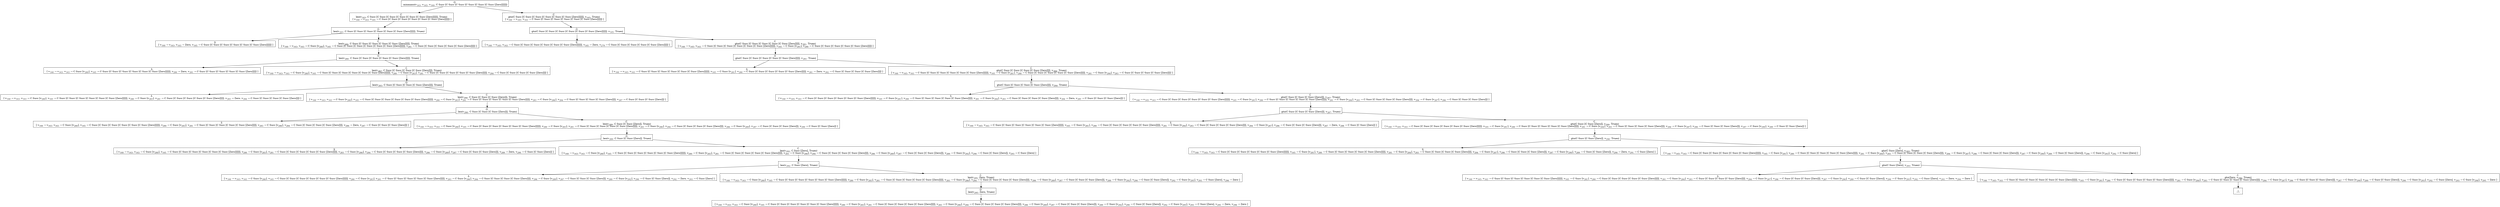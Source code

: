 digraph {
    graph [rankdir=TB
          ,bgcolor=transparent];
    node [shape=box
         ,fillcolor=white
         ,style=filled];
    0 [label=<O <BR/> minmaxo(v<SUB>163</SUB>, v<SUB>165</SUB>, v<SUB>160</SUB>, C Succ [C Succ [C Succ [C Succ [C Succ [C Succ [Zero]]]]]])>];
    1 [label=<C <BR/> leo(v<SUB>163</SUB>, C Succ [C Succ [C Succ [C Succ [C Succ [C Succ [Zero]]]]]], Trueo) <BR/>  [ v<SUB>160</SUB> &rarr; v<SUB>163</SUB>, v<SUB>165</SUB> &rarr; C Succ [C Succ [C Succ [C Succ [C Succ [C Succ [Zero]]]]]] ] >];
    2 [label=<C <BR/> gto(C Succ [C Succ [C Succ [C Succ [C Succ [C Succ [Zero]]]]]], v<SUB>165</SUB>, Trueo) <BR/>  [ v<SUB>160</SUB> &rarr; v<SUB>165</SUB>, v<SUB>163</SUB> &rarr; C Succ [C Succ [C Succ [C Succ [C Succ [C Succ [Zero]]]]]] ] >];
    3 [label=<O <BR/> leo(v<SUB>163</SUB>, C Succ [C Succ [C Succ [C Succ [C Succ [C Succ [Zero]]]]]], Trueo)>];
    4 [label=<S <BR/>  [ v<SUB>160</SUB> &rarr; v<SUB>163</SUB>, v<SUB>163</SUB> &rarr; Zero, v<SUB>165</SUB> &rarr; C Succ [C Succ [C Succ [C Succ [C Succ [C Succ [Zero]]]]]] ] >];
    5 [label=<C <BR/> leo(v<SUB>280</SUB>, C Succ [C Succ [C Succ [C Succ [C Succ [Zero]]]]], Trueo) <BR/>  [ v<SUB>160</SUB> &rarr; v<SUB>163</SUB>, v<SUB>163</SUB> &rarr; C Succ [v<SUB>280</SUB>], v<SUB>165</SUB> &rarr; C Succ [C Succ [C Succ [C Succ [C Succ [C Succ [Zero]]]]]], v<SUB>281</SUB> &rarr; C Succ [C Succ [C Succ [C Succ [C Succ [Zero]]]]] ] >];
    6 [label=<O <BR/> leo(v<SUB>280</SUB>, C Succ [C Succ [C Succ [C Succ [C Succ [Zero]]]]], Trueo)>];
    7 [label=<S <BR/>  [ v<SUB>160</SUB> &rarr; v<SUB>163</SUB>, v<SUB>163</SUB> &rarr; C Succ [v<SUB>280</SUB>], v<SUB>165</SUB> &rarr; C Succ [C Succ [C Succ [C Succ [C Succ [C Succ [Zero]]]]]], v<SUB>280</SUB> &rarr; Zero, v<SUB>281</SUB> &rarr; C Succ [C Succ [C Succ [C Succ [C Succ [Zero]]]]] ] >];
    8 [label=<C <BR/> leo(v<SUB>283</SUB>, C Succ [C Succ [C Succ [C Succ [Zero]]]], Trueo) <BR/>  [ v<SUB>160</SUB> &rarr; v<SUB>163</SUB>, v<SUB>163</SUB> &rarr; C Succ [v<SUB>280</SUB>], v<SUB>165</SUB> &rarr; C Succ [C Succ [C Succ [C Succ [C Succ [C Succ [Zero]]]]]], v<SUB>280</SUB> &rarr; C Succ [v<SUB>283</SUB>], v<SUB>281</SUB> &rarr; C Succ [C Succ [C Succ [C Succ [C Succ [Zero]]]]], v<SUB>284</SUB> &rarr; C Succ [C Succ [C Succ [C Succ [Zero]]]] ] >];
    9 [label=<O <BR/> leo(v<SUB>283</SUB>, C Succ [C Succ [C Succ [C Succ [Zero]]]], Trueo)>];
    10 [label=<S <BR/>  [ v<SUB>160</SUB> &rarr; v<SUB>163</SUB>, v<SUB>163</SUB> &rarr; C Succ [v<SUB>280</SUB>], v<SUB>165</SUB> &rarr; C Succ [C Succ [C Succ [C Succ [C Succ [C Succ [Zero]]]]]], v<SUB>280</SUB> &rarr; C Succ [v<SUB>283</SUB>], v<SUB>281</SUB> &rarr; C Succ [C Succ [C Succ [C Succ [C Succ [Zero]]]]], v<SUB>283</SUB> &rarr; Zero, v<SUB>284</SUB> &rarr; C Succ [C Succ [C Succ [C Succ [Zero]]]] ] >];
    11 [label=<C <BR/> leo(v<SUB>286</SUB>, C Succ [C Succ [C Succ [Zero]]], Trueo) <BR/>  [ v<SUB>160</SUB> &rarr; v<SUB>163</SUB>, v<SUB>163</SUB> &rarr; C Succ [v<SUB>280</SUB>], v<SUB>165</SUB> &rarr; C Succ [C Succ [C Succ [C Succ [C Succ [C Succ [Zero]]]]]], v<SUB>280</SUB> &rarr; C Succ [v<SUB>283</SUB>], v<SUB>281</SUB> &rarr; C Succ [C Succ [C Succ [C Succ [C Succ [Zero]]]]], v<SUB>283</SUB> &rarr; C Succ [v<SUB>286</SUB>], v<SUB>284</SUB> &rarr; C Succ [C Succ [C Succ [C Succ [Zero]]]], v<SUB>287</SUB> &rarr; C Succ [C Succ [C Succ [Zero]]] ] >];
    12 [label=<O <BR/> leo(v<SUB>286</SUB>, C Succ [C Succ [C Succ [Zero]]], Trueo)>];
    13 [label=<S <BR/>  [ v<SUB>160</SUB> &rarr; v<SUB>163</SUB>, v<SUB>163</SUB> &rarr; C Succ [v<SUB>280</SUB>], v<SUB>165</SUB> &rarr; C Succ [C Succ [C Succ [C Succ [C Succ [C Succ [Zero]]]]]], v<SUB>280</SUB> &rarr; C Succ [v<SUB>283</SUB>], v<SUB>281</SUB> &rarr; C Succ [C Succ [C Succ [C Succ [C Succ [Zero]]]]], v<SUB>283</SUB> &rarr; C Succ [v<SUB>286</SUB>], v<SUB>284</SUB> &rarr; C Succ [C Succ [C Succ [C Succ [Zero]]]], v<SUB>286</SUB> &rarr; Zero, v<SUB>287</SUB> &rarr; C Succ [C Succ [C Succ [Zero]]] ] >];
    14 [label=<C <BR/> leo(v<SUB>289</SUB>, C Succ [C Succ [Zero]], Trueo) <BR/>  [ v<SUB>160</SUB> &rarr; v<SUB>163</SUB>, v<SUB>163</SUB> &rarr; C Succ [v<SUB>280</SUB>], v<SUB>165</SUB> &rarr; C Succ [C Succ [C Succ [C Succ [C Succ [C Succ [Zero]]]]]], v<SUB>280</SUB> &rarr; C Succ [v<SUB>283</SUB>], v<SUB>281</SUB> &rarr; C Succ [C Succ [C Succ [C Succ [C Succ [Zero]]]]], v<SUB>283</SUB> &rarr; C Succ [v<SUB>286</SUB>], v<SUB>284</SUB> &rarr; C Succ [C Succ [C Succ [C Succ [Zero]]]], v<SUB>286</SUB> &rarr; C Succ [v<SUB>289</SUB>], v<SUB>287</SUB> &rarr; C Succ [C Succ [C Succ [Zero]]], v<SUB>290</SUB> &rarr; C Succ [C Succ [Zero]] ] >];
    15 [label=<O <BR/> leo(v<SUB>289</SUB>, C Succ [C Succ [Zero]], Trueo)>];
    16 [label=<S <BR/>  [ v<SUB>160</SUB> &rarr; v<SUB>163</SUB>, v<SUB>163</SUB> &rarr; C Succ [v<SUB>280</SUB>], v<SUB>165</SUB> &rarr; C Succ [C Succ [C Succ [C Succ [C Succ [C Succ [Zero]]]]]], v<SUB>280</SUB> &rarr; C Succ [v<SUB>283</SUB>], v<SUB>281</SUB> &rarr; C Succ [C Succ [C Succ [C Succ [C Succ [Zero]]]]], v<SUB>283</SUB> &rarr; C Succ [v<SUB>286</SUB>], v<SUB>284</SUB> &rarr; C Succ [C Succ [C Succ [C Succ [Zero]]]], v<SUB>286</SUB> &rarr; C Succ [v<SUB>289</SUB>], v<SUB>287</SUB> &rarr; C Succ [C Succ [C Succ [Zero]]], v<SUB>289</SUB> &rarr; Zero, v<SUB>290</SUB> &rarr; C Succ [C Succ [Zero]] ] >];
    17 [label=<C <BR/> leo(v<SUB>292</SUB>, C Succ [Zero], Trueo) <BR/>  [ v<SUB>160</SUB> &rarr; v<SUB>163</SUB>, v<SUB>163</SUB> &rarr; C Succ [v<SUB>280</SUB>], v<SUB>165</SUB> &rarr; C Succ [C Succ [C Succ [C Succ [C Succ [C Succ [Zero]]]]]], v<SUB>280</SUB> &rarr; C Succ [v<SUB>283</SUB>], v<SUB>281</SUB> &rarr; C Succ [C Succ [C Succ [C Succ [C Succ [Zero]]]]], v<SUB>283</SUB> &rarr; C Succ [v<SUB>286</SUB>], v<SUB>284</SUB> &rarr; C Succ [C Succ [C Succ [C Succ [Zero]]]], v<SUB>286</SUB> &rarr; C Succ [v<SUB>289</SUB>], v<SUB>287</SUB> &rarr; C Succ [C Succ [C Succ [Zero]]], v<SUB>289</SUB> &rarr; C Succ [v<SUB>292</SUB>], v<SUB>290</SUB> &rarr; C Succ [C Succ [Zero]], v<SUB>293</SUB> &rarr; C Succ [Zero] ] >];
    18 [label=<O <BR/> leo(v<SUB>292</SUB>, C Succ [Zero], Trueo)>];
    19 [label=<S <BR/>  [ v<SUB>160</SUB> &rarr; v<SUB>163</SUB>, v<SUB>163</SUB> &rarr; C Succ [v<SUB>280</SUB>], v<SUB>165</SUB> &rarr; C Succ [C Succ [C Succ [C Succ [C Succ [C Succ [Zero]]]]]], v<SUB>280</SUB> &rarr; C Succ [v<SUB>283</SUB>], v<SUB>281</SUB> &rarr; C Succ [C Succ [C Succ [C Succ [C Succ [Zero]]]]], v<SUB>283</SUB> &rarr; C Succ [v<SUB>286</SUB>], v<SUB>284</SUB> &rarr; C Succ [C Succ [C Succ [C Succ [Zero]]]], v<SUB>286</SUB> &rarr; C Succ [v<SUB>289</SUB>], v<SUB>287</SUB> &rarr; C Succ [C Succ [C Succ [Zero]]], v<SUB>289</SUB> &rarr; C Succ [v<SUB>292</SUB>], v<SUB>290</SUB> &rarr; C Succ [C Succ [Zero]], v<SUB>292</SUB> &rarr; Zero, v<SUB>293</SUB> &rarr; C Succ [Zero] ] >];
    20 [label=<C <BR/> leo(v<SUB>295</SUB>, Zero, Trueo) <BR/>  [ v<SUB>160</SUB> &rarr; v<SUB>163</SUB>, v<SUB>163</SUB> &rarr; C Succ [v<SUB>280</SUB>], v<SUB>165</SUB> &rarr; C Succ [C Succ [C Succ [C Succ [C Succ [C Succ [Zero]]]]]], v<SUB>280</SUB> &rarr; C Succ [v<SUB>283</SUB>], v<SUB>281</SUB> &rarr; C Succ [C Succ [C Succ [C Succ [C Succ [Zero]]]]], v<SUB>283</SUB> &rarr; C Succ [v<SUB>286</SUB>], v<SUB>284</SUB> &rarr; C Succ [C Succ [C Succ [C Succ [Zero]]]], v<SUB>286</SUB> &rarr; C Succ [v<SUB>289</SUB>], v<SUB>287</SUB> &rarr; C Succ [C Succ [C Succ [Zero]]], v<SUB>289</SUB> &rarr; C Succ [v<SUB>292</SUB>], v<SUB>290</SUB> &rarr; C Succ [C Succ [Zero]], v<SUB>292</SUB> &rarr; C Succ [v<SUB>295</SUB>], v<SUB>293</SUB> &rarr; C Succ [Zero], v<SUB>296</SUB> &rarr; Zero ] >];
    21 [label=<O <BR/> leo(v<SUB>295</SUB>, Zero, Trueo)>];
    22 [label=<S <BR/>  [ v<SUB>160</SUB> &rarr; v<SUB>163</SUB>, v<SUB>163</SUB> &rarr; C Succ [v<SUB>280</SUB>], v<SUB>165</SUB> &rarr; C Succ [C Succ [C Succ [C Succ [C Succ [C Succ [Zero]]]]]], v<SUB>280</SUB> &rarr; C Succ [v<SUB>283</SUB>], v<SUB>281</SUB> &rarr; C Succ [C Succ [C Succ [C Succ [C Succ [Zero]]]]], v<SUB>283</SUB> &rarr; C Succ [v<SUB>286</SUB>], v<SUB>284</SUB> &rarr; C Succ [C Succ [C Succ [C Succ [Zero]]]], v<SUB>286</SUB> &rarr; C Succ [v<SUB>289</SUB>], v<SUB>287</SUB> &rarr; C Succ [C Succ [C Succ [Zero]]], v<SUB>289</SUB> &rarr; C Succ [v<SUB>292</SUB>], v<SUB>290</SUB> &rarr; C Succ [C Succ [Zero]], v<SUB>292</SUB> &rarr; C Succ [v<SUB>295</SUB>], v<SUB>293</SUB> &rarr; C Succ [Zero], v<SUB>295</SUB> &rarr; Zero, v<SUB>296</SUB> &rarr; Zero ] >];
    23 [label=<O <BR/> gto(C Succ [C Succ [C Succ [C Succ [C Succ [C Succ [Zero]]]]]], v<SUB>165</SUB>, Trueo)>];
    24 [label=<S <BR/>  [ v<SUB>160</SUB> &rarr; v<SUB>165</SUB>, v<SUB>163</SUB> &rarr; C Succ [C Succ [C Succ [C Succ [C Succ [C Succ [Zero]]]]]], v<SUB>165</SUB> &rarr; Zero, v<SUB>279</SUB> &rarr; C Succ [C Succ [C Succ [C Succ [C Succ [Zero]]]]] ] >];
    25 [label=<C <BR/> gto(C Succ [C Succ [C Succ [C Succ [C Succ [Zero]]]]], v<SUB>281</SUB>, Trueo) <BR/>  [ v<SUB>160</SUB> &rarr; v<SUB>165</SUB>, v<SUB>163</SUB> &rarr; C Succ [C Succ [C Succ [C Succ [C Succ [C Succ [Zero]]]]]], v<SUB>165</SUB> &rarr; C Succ [v<SUB>281</SUB>], v<SUB>280</SUB> &rarr; C Succ [C Succ [C Succ [C Succ [C Succ [Zero]]]]] ] >];
    26 [label=<O <BR/> gto(C Succ [C Succ [C Succ [C Succ [C Succ [Zero]]]]], v<SUB>281</SUB>, Trueo)>];
    27 [label=<S <BR/>  [ v<SUB>160</SUB> &rarr; v<SUB>165</SUB>, v<SUB>163</SUB> &rarr; C Succ [C Succ [C Succ [C Succ [C Succ [C Succ [Zero]]]]]], v<SUB>165</SUB> &rarr; C Succ [v<SUB>281</SUB>], v<SUB>280</SUB> &rarr; C Succ [C Succ [C Succ [C Succ [C Succ [Zero]]]]], v<SUB>281</SUB> &rarr; Zero, v<SUB>282</SUB> &rarr; C Succ [C Succ [C Succ [C Succ [Zero]]]] ] >];
    28 [label=<C <BR/> gto(C Succ [C Succ [C Succ [C Succ [Zero]]]], v<SUB>284</SUB>, Trueo) <BR/>  [ v<SUB>160</SUB> &rarr; v<SUB>165</SUB>, v<SUB>163</SUB> &rarr; C Succ [C Succ [C Succ [C Succ [C Succ [C Succ [Zero]]]]]], v<SUB>165</SUB> &rarr; C Succ [v<SUB>281</SUB>], v<SUB>280</SUB> &rarr; C Succ [C Succ [C Succ [C Succ [C Succ [Zero]]]]], v<SUB>281</SUB> &rarr; C Succ [v<SUB>284</SUB>], v<SUB>283</SUB> &rarr; C Succ [C Succ [C Succ [C Succ [Zero]]]] ] >];
    29 [label=<O <BR/> gto(C Succ [C Succ [C Succ [C Succ [Zero]]]], v<SUB>284</SUB>, Trueo)>];
    30 [label=<S <BR/>  [ v<SUB>160</SUB> &rarr; v<SUB>165</SUB>, v<SUB>163</SUB> &rarr; C Succ [C Succ [C Succ [C Succ [C Succ [C Succ [Zero]]]]]], v<SUB>165</SUB> &rarr; C Succ [v<SUB>281</SUB>], v<SUB>280</SUB> &rarr; C Succ [C Succ [C Succ [C Succ [C Succ [Zero]]]]], v<SUB>281</SUB> &rarr; C Succ [v<SUB>284</SUB>], v<SUB>283</SUB> &rarr; C Succ [C Succ [C Succ [C Succ [Zero]]]], v<SUB>284</SUB> &rarr; Zero, v<SUB>285</SUB> &rarr; C Succ [C Succ [C Succ [Zero]]] ] >];
    31 [label=<C <BR/> gto(C Succ [C Succ [C Succ [Zero]]], v<SUB>287</SUB>, Trueo) <BR/>  [ v<SUB>160</SUB> &rarr; v<SUB>165</SUB>, v<SUB>163</SUB> &rarr; C Succ [C Succ [C Succ [C Succ [C Succ [C Succ [Zero]]]]]], v<SUB>165</SUB> &rarr; C Succ [v<SUB>281</SUB>], v<SUB>280</SUB> &rarr; C Succ [C Succ [C Succ [C Succ [C Succ [Zero]]]]], v<SUB>281</SUB> &rarr; C Succ [v<SUB>284</SUB>], v<SUB>283</SUB> &rarr; C Succ [C Succ [C Succ [C Succ [Zero]]]], v<SUB>284</SUB> &rarr; C Succ [v<SUB>287</SUB>], v<SUB>286</SUB> &rarr; C Succ [C Succ [C Succ [Zero]]] ] >];
    32 [label=<O <BR/> gto(C Succ [C Succ [C Succ [Zero]]], v<SUB>287</SUB>, Trueo)>];
    33 [label=<S <BR/>  [ v<SUB>160</SUB> &rarr; v<SUB>165</SUB>, v<SUB>163</SUB> &rarr; C Succ [C Succ [C Succ [C Succ [C Succ [C Succ [Zero]]]]]], v<SUB>165</SUB> &rarr; C Succ [v<SUB>281</SUB>], v<SUB>280</SUB> &rarr; C Succ [C Succ [C Succ [C Succ [C Succ [Zero]]]]], v<SUB>281</SUB> &rarr; C Succ [v<SUB>284</SUB>], v<SUB>283</SUB> &rarr; C Succ [C Succ [C Succ [C Succ [Zero]]]], v<SUB>284</SUB> &rarr; C Succ [v<SUB>287</SUB>], v<SUB>286</SUB> &rarr; C Succ [C Succ [C Succ [Zero]]], v<SUB>287</SUB> &rarr; Zero, v<SUB>288</SUB> &rarr; C Succ [C Succ [Zero]] ] >];
    34 [label=<C <BR/> gto(C Succ [C Succ [Zero]], v<SUB>290</SUB>, Trueo) <BR/>  [ v<SUB>160</SUB> &rarr; v<SUB>165</SUB>, v<SUB>163</SUB> &rarr; C Succ [C Succ [C Succ [C Succ [C Succ [C Succ [Zero]]]]]], v<SUB>165</SUB> &rarr; C Succ [v<SUB>281</SUB>], v<SUB>280</SUB> &rarr; C Succ [C Succ [C Succ [C Succ [C Succ [Zero]]]]], v<SUB>281</SUB> &rarr; C Succ [v<SUB>284</SUB>], v<SUB>283</SUB> &rarr; C Succ [C Succ [C Succ [C Succ [Zero]]]], v<SUB>284</SUB> &rarr; C Succ [v<SUB>287</SUB>], v<SUB>286</SUB> &rarr; C Succ [C Succ [C Succ [Zero]]], v<SUB>287</SUB> &rarr; C Succ [v<SUB>290</SUB>], v<SUB>289</SUB> &rarr; C Succ [C Succ [Zero]] ] >];
    35 [label=<O <BR/> gto(C Succ [C Succ [Zero]], v<SUB>290</SUB>, Trueo)>];
    36 [label=<S <BR/>  [ v<SUB>160</SUB> &rarr; v<SUB>165</SUB>, v<SUB>163</SUB> &rarr; C Succ [C Succ [C Succ [C Succ [C Succ [C Succ [Zero]]]]]], v<SUB>165</SUB> &rarr; C Succ [v<SUB>281</SUB>], v<SUB>280</SUB> &rarr; C Succ [C Succ [C Succ [C Succ [C Succ [Zero]]]]], v<SUB>281</SUB> &rarr; C Succ [v<SUB>284</SUB>], v<SUB>283</SUB> &rarr; C Succ [C Succ [C Succ [C Succ [Zero]]]], v<SUB>284</SUB> &rarr; C Succ [v<SUB>287</SUB>], v<SUB>286</SUB> &rarr; C Succ [C Succ [C Succ [Zero]]], v<SUB>287</SUB> &rarr; C Succ [v<SUB>290</SUB>], v<SUB>289</SUB> &rarr; C Succ [C Succ [Zero]], v<SUB>290</SUB> &rarr; Zero, v<SUB>291</SUB> &rarr; C Succ [Zero] ] >];
    37 [label=<C <BR/> gto(C Succ [Zero], v<SUB>293</SUB>, Trueo) <BR/>  [ v<SUB>160</SUB> &rarr; v<SUB>165</SUB>, v<SUB>163</SUB> &rarr; C Succ [C Succ [C Succ [C Succ [C Succ [C Succ [Zero]]]]]], v<SUB>165</SUB> &rarr; C Succ [v<SUB>281</SUB>], v<SUB>280</SUB> &rarr; C Succ [C Succ [C Succ [C Succ [C Succ [Zero]]]]], v<SUB>281</SUB> &rarr; C Succ [v<SUB>284</SUB>], v<SUB>283</SUB> &rarr; C Succ [C Succ [C Succ [C Succ [Zero]]]], v<SUB>284</SUB> &rarr; C Succ [v<SUB>287</SUB>], v<SUB>286</SUB> &rarr; C Succ [C Succ [C Succ [Zero]]], v<SUB>287</SUB> &rarr; C Succ [v<SUB>290</SUB>], v<SUB>289</SUB> &rarr; C Succ [C Succ [Zero]], v<SUB>290</SUB> &rarr; C Succ [v<SUB>293</SUB>], v<SUB>292</SUB> &rarr; C Succ [Zero] ] >];
    38 [label=<O <BR/> gto(C Succ [Zero], v<SUB>293</SUB>, Trueo)>];
    39 [label=<S <BR/>  [ v<SUB>160</SUB> &rarr; v<SUB>165</SUB>, v<SUB>163</SUB> &rarr; C Succ [C Succ [C Succ [C Succ [C Succ [C Succ [Zero]]]]]], v<SUB>165</SUB> &rarr; C Succ [v<SUB>281</SUB>], v<SUB>280</SUB> &rarr; C Succ [C Succ [C Succ [C Succ [C Succ [Zero]]]]], v<SUB>281</SUB> &rarr; C Succ [v<SUB>284</SUB>], v<SUB>283</SUB> &rarr; C Succ [C Succ [C Succ [C Succ [Zero]]]], v<SUB>284</SUB> &rarr; C Succ [v<SUB>287</SUB>], v<SUB>286</SUB> &rarr; C Succ [C Succ [C Succ [Zero]]], v<SUB>287</SUB> &rarr; C Succ [v<SUB>290</SUB>], v<SUB>289</SUB> &rarr; C Succ [C Succ [Zero]], v<SUB>290</SUB> &rarr; C Succ [v<SUB>293</SUB>], v<SUB>292</SUB> &rarr; C Succ [Zero], v<SUB>293</SUB> &rarr; Zero, v<SUB>294</SUB> &rarr; Zero ] >];
    40 [label=<C <BR/> gto(Zero, v<SUB>296</SUB>, Trueo) <BR/>  [ v<SUB>160</SUB> &rarr; v<SUB>165</SUB>, v<SUB>163</SUB> &rarr; C Succ [C Succ [C Succ [C Succ [C Succ [C Succ [Zero]]]]]], v<SUB>165</SUB> &rarr; C Succ [v<SUB>281</SUB>], v<SUB>280</SUB> &rarr; C Succ [C Succ [C Succ [C Succ [C Succ [Zero]]]]], v<SUB>281</SUB> &rarr; C Succ [v<SUB>284</SUB>], v<SUB>283</SUB> &rarr; C Succ [C Succ [C Succ [C Succ [Zero]]]], v<SUB>284</SUB> &rarr; C Succ [v<SUB>287</SUB>], v<SUB>286</SUB> &rarr; C Succ [C Succ [C Succ [Zero]]], v<SUB>287</SUB> &rarr; C Succ [v<SUB>290</SUB>], v<SUB>289</SUB> &rarr; C Succ [C Succ [Zero]], v<SUB>290</SUB> &rarr; C Succ [v<SUB>293</SUB>], v<SUB>292</SUB> &rarr; C Succ [Zero], v<SUB>293</SUB> &rarr; C Succ [v<SUB>296</SUB>], v<SUB>295</SUB> &rarr; Zero ] >];
    41 [label=<_|_>];
    0 -> 1 [label=""];
    0 -> 2 [label=""];
    1 -> 3 [label=""];
    2 -> 23 [label=""];
    3 -> 4 [label=""];
    3 -> 5 [label=""];
    5 -> 6 [label=""];
    6 -> 7 [label=""];
    6 -> 8 [label=""];
    8 -> 9 [label=""];
    9 -> 10 [label=""];
    9 -> 11 [label=""];
    11 -> 12 [label=""];
    12 -> 13 [label=""];
    12 -> 14 [label=""];
    14 -> 15 [label=""];
    15 -> 16 [label=""];
    15 -> 17 [label=""];
    17 -> 18 [label=""];
    18 -> 19 [label=""];
    18 -> 20 [label=""];
    20 -> 21 [label=""];
    21 -> 22 [label=""];
    23 -> 24 [label=""];
    23 -> 25 [label=""];
    25 -> 26 [label=""];
    26 -> 27 [label=""];
    26 -> 28 [label=""];
    28 -> 29 [label=""];
    29 -> 30 [label=""];
    29 -> 31 [label=""];
    31 -> 32 [label=""];
    32 -> 33 [label=""];
    32 -> 34 [label=""];
    34 -> 35 [label=""];
    35 -> 36 [label=""];
    35 -> 37 [label=""];
    37 -> 38 [label=""];
    38 -> 39 [label=""];
    38 -> 40 [label=""];
    40 -> 41 [label=""];
}